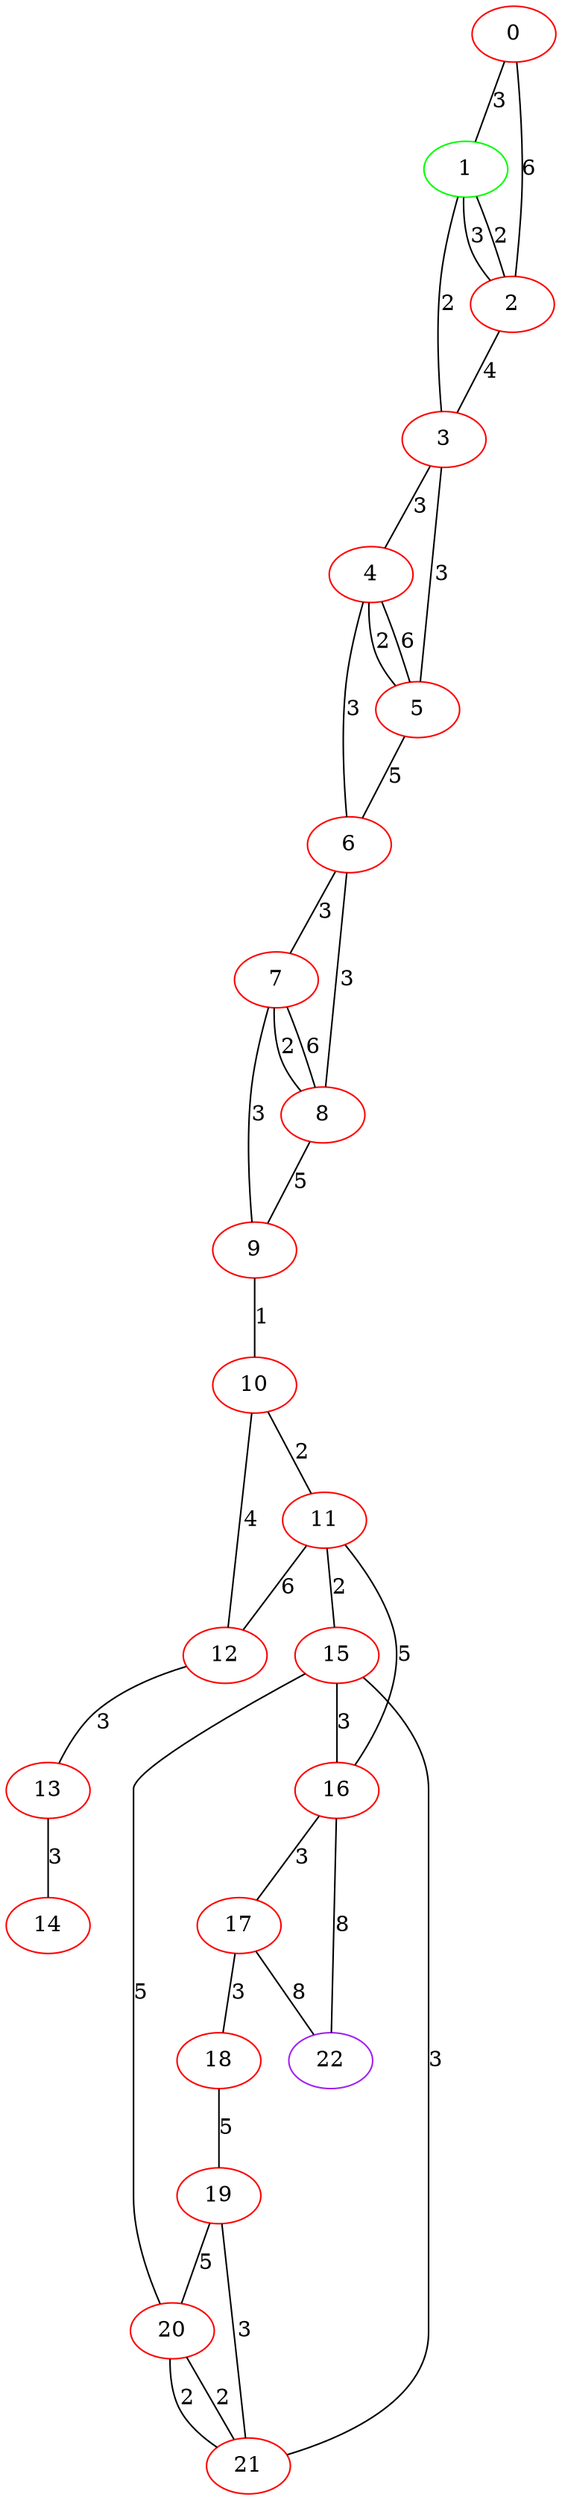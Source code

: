graph "" {
0 [color=red, weight=1];
1 [color=green, weight=2];
2 [color=red, weight=1];
3 [color=red, weight=1];
4 [color=red, weight=1];
5 [color=red, weight=1];
6 [color=red, weight=1];
7 [color=red, weight=1];
8 [color=red, weight=1];
9 [color=red, weight=1];
10 [color=red, weight=1];
11 [color=red, weight=1];
12 [color=red, weight=1];
13 [color=red, weight=1];
14 [color=red, weight=1];
15 [color=red, weight=1];
16 [color=red, weight=1];
17 [color=red, weight=1];
18 [color=red, weight=1];
19 [color=red, weight=1];
20 [color=red, weight=1];
21 [color=red, weight=1];
22 [color=purple, weight=4];
0 -- 1  [key=0, label=3];
0 -- 2  [key=0, label=6];
1 -- 2  [key=0, label=2];
1 -- 2  [key=1, label=3];
1 -- 3  [key=0, label=2];
2 -- 3  [key=0, label=4];
3 -- 4  [key=0, label=3];
3 -- 5  [key=0, label=3];
4 -- 5  [key=0, label=6];
4 -- 5  [key=1, label=2];
4 -- 6  [key=0, label=3];
5 -- 6  [key=0, label=5];
6 -- 8  [key=0, label=3];
6 -- 7  [key=0, label=3];
7 -- 8  [key=0, label=6];
7 -- 8  [key=1, label=2];
7 -- 9  [key=0, label=3];
8 -- 9  [key=0, label=5];
9 -- 10  [key=0, label=1];
10 -- 11  [key=0, label=2];
10 -- 12  [key=0, label=4];
11 -- 16  [key=0, label=5];
11 -- 12  [key=0, label=6];
11 -- 15  [key=0, label=2];
12 -- 13  [key=0, label=3];
13 -- 14  [key=0, label=3];
15 -- 16  [key=0, label=3];
15 -- 20  [key=0, label=5];
15 -- 21  [key=0, label=3];
16 -- 17  [key=0, label=3];
16 -- 22  [key=0, label=8];
17 -- 18  [key=0, label=3];
17 -- 22  [key=0, label=8];
18 -- 19  [key=0, label=5];
19 -- 20  [key=0, label=5];
19 -- 21  [key=0, label=3];
20 -- 21  [key=0, label=2];
20 -- 21  [key=1, label=2];
}
